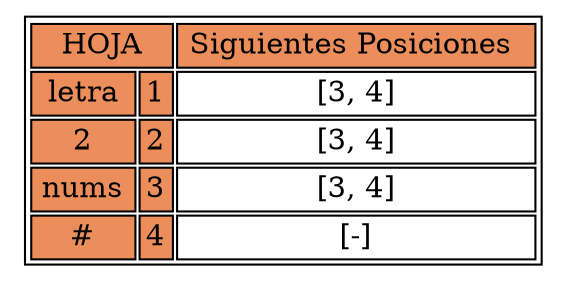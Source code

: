 digraph H {

	parent [
		shape=plaintext
		label=<
			<table border='1' cellborder='1'>
				<tr>
					<td bgcolor = "#EC8E5C" colspan = "4">HOJA</td>
					<td bgcolor = "#EC8E5C" colspan = "4">Siguientes Posiciones </td>
				</tr>

				<tr>
					<td bgcolor = "#EC8E5C" colspan = "3">letra</td>
					<td bgcolor = "#EC8E5C" >1</td>
					<td colspan = "4">[3, 4]</td>
				</tr>

				<tr>
					<td bgcolor = "#EC8E5C" colspan = "3">2</td>
					<td bgcolor = "#EC8E5C" >2</td>
					<td colspan = "4">[3, 4]</td>
				</tr>

				<tr>
					<td bgcolor = "#EC8E5C" colspan = "3">nums</td>
					<td bgcolor = "#EC8E5C" >3</td>
					<td colspan = "4">[3, 4]</td>
				</tr>

				<tr>
					<td bgcolor = "#EC8E5C" colspan = "3">#</td>
					<td bgcolor = "#EC8E5C" >4</td>
					<td colspan = "4">[-]</td>
				</tr>

			</table>
	>];

}
